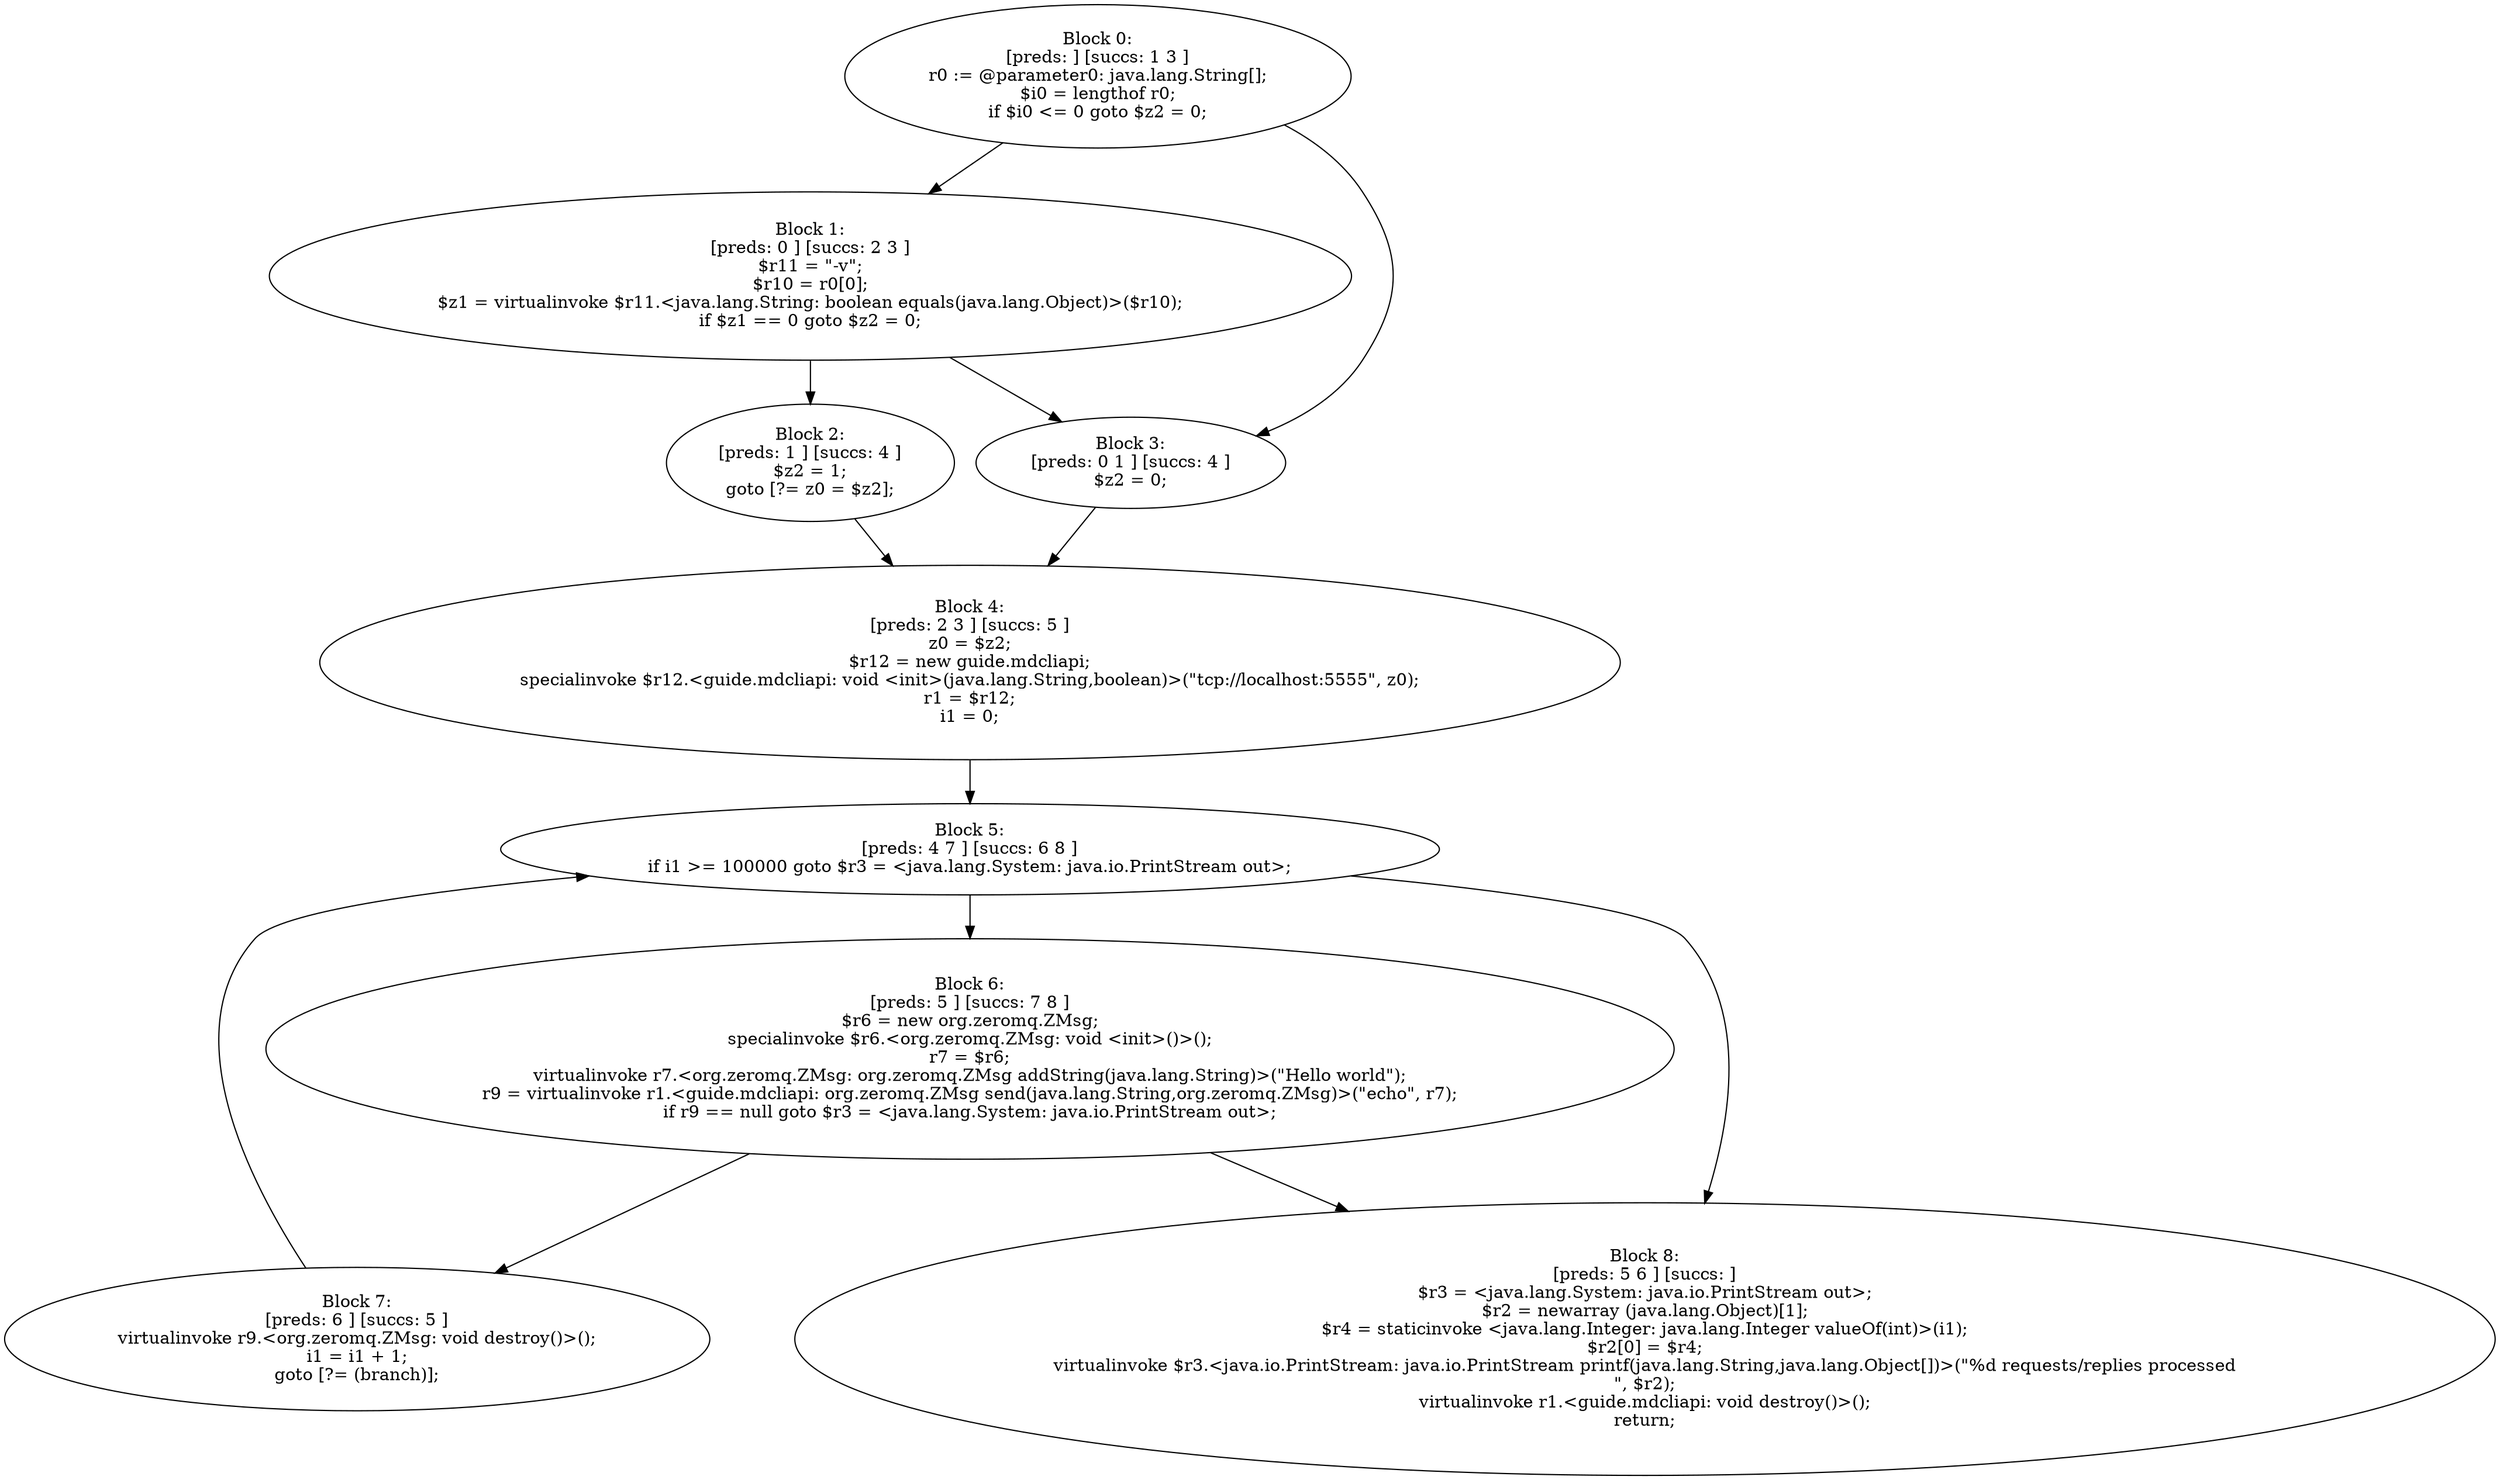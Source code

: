 digraph "unitGraph" {
    "Block 0:
[preds: ] [succs: 1 3 ]
r0 := @parameter0: java.lang.String[];
$i0 = lengthof r0;
if $i0 <= 0 goto $z2 = 0;
"
    "Block 1:
[preds: 0 ] [succs: 2 3 ]
$r11 = \"-v\";
$r10 = r0[0];
$z1 = virtualinvoke $r11.<java.lang.String: boolean equals(java.lang.Object)>($r10);
if $z1 == 0 goto $z2 = 0;
"
    "Block 2:
[preds: 1 ] [succs: 4 ]
$z2 = 1;
goto [?= z0 = $z2];
"
    "Block 3:
[preds: 0 1 ] [succs: 4 ]
$z2 = 0;
"
    "Block 4:
[preds: 2 3 ] [succs: 5 ]
z0 = $z2;
$r12 = new guide.mdcliapi;
specialinvoke $r12.<guide.mdcliapi: void <init>(java.lang.String,boolean)>(\"tcp://localhost:5555\", z0);
r1 = $r12;
i1 = 0;
"
    "Block 5:
[preds: 4 7 ] [succs: 6 8 ]
if i1 >= 100000 goto $r3 = <java.lang.System: java.io.PrintStream out>;
"
    "Block 6:
[preds: 5 ] [succs: 7 8 ]
$r6 = new org.zeromq.ZMsg;
specialinvoke $r6.<org.zeromq.ZMsg: void <init>()>();
r7 = $r6;
virtualinvoke r7.<org.zeromq.ZMsg: org.zeromq.ZMsg addString(java.lang.String)>(\"Hello world\");
r9 = virtualinvoke r1.<guide.mdcliapi: org.zeromq.ZMsg send(java.lang.String,org.zeromq.ZMsg)>(\"echo\", r7);
if r9 == null goto $r3 = <java.lang.System: java.io.PrintStream out>;
"
    "Block 7:
[preds: 6 ] [succs: 5 ]
virtualinvoke r9.<org.zeromq.ZMsg: void destroy()>();
i1 = i1 + 1;
goto [?= (branch)];
"
    "Block 8:
[preds: 5 6 ] [succs: ]
$r3 = <java.lang.System: java.io.PrintStream out>;
$r2 = newarray (java.lang.Object)[1];
$r4 = staticinvoke <java.lang.Integer: java.lang.Integer valueOf(int)>(i1);
$r2[0] = $r4;
virtualinvoke $r3.<java.io.PrintStream: java.io.PrintStream printf(java.lang.String,java.lang.Object[])>(\"%d requests/replies processed\n\", $r2);
virtualinvoke r1.<guide.mdcliapi: void destroy()>();
return;
"
    "Block 0:
[preds: ] [succs: 1 3 ]
r0 := @parameter0: java.lang.String[];
$i0 = lengthof r0;
if $i0 <= 0 goto $z2 = 0;
"->"Block 1:
[preds: 0 ] [succs: 2 3 ]
$r11 = \"-v\";
$r10 = r0[0];
$z1 = virtualinvoke $r11.<java.lang.String: boolean equals(java.lang.Object)>($r10);
if $z1 == 0 goto $z2 = 0;
";
    "Block 0:
[preds: ] [succs: 1 3 ]
r0 := @parameter0: java.lang.String[];
$i0 = lengthof r0;
if $i0 <= 0 goto $z2 = 0;
"->"Block 3:
[preds: 0 1 ] [succs: 4 ]
$z2 = 0;
";
    "Block 1:
[preds: 0 ] [succs: 2 3 ]
$r11 = \"-v\";
$r10 = r0[0];
$z1 = virtualinvoke $r11.<java.lang.String: boolean equals(java.lang.Object)>($r10);
if $z1 == 0 goto $z2 = 0;
"->"Block 2:
[preds: 1 ] [succs: 4 ]
$z2 = 1;
goto [?= z0 = $z2];
";
    "Block 1:
[preds: 0 ] [succs: 2 3 ]
$r11 = \"-v\";
$r10 = r0[0];
$z1 = virtualinvoke $r11.<java.lang.String: boolean equals(java.lang.Object)>($r10);
if $z1 == 0 goto $z2 = 0;
"->"Block 3:
[preds: 0 1 ] [succs: 4 ]
$z2 = 0;
";
    "Block 2:
[preds: 1 ] [succs: 4 ]
$z2 = 1;
goto [?= z0 = $z2];
"->"Block 4:
[preds: 2 3 ] [succs: 5 ]
z0 = $z2;
$r12 = new guide.mdcliapi;
specialinvoke $r12.<guide.mdcliapi: void <init>(java.lang.String,boolean)>(\"tcp://localhost:5555\", z0);
r1 = $r12;
i1 = 0;
";
    "Block 3:
[preds: 0 1 ] [succs: 4 ]
$z2 = 0;
"->"Block 4:
[preds: 2 3 ] [succs: 5 ]
z0 = $z2;
$r12 = new guide.mdcliapi;
specialinvoke $r12.<guide.mdcliapi: void <init>(java.lang.String,boolean)>(\"tcp://localhost:5555\", z0);
r1 = $r12;
i1 = 0;
";
    "Block 4:
[preds: 2 3 ] [succs: 5 ]
z0 = $z2;
$r12 = new guide.mdcliapi;
specialinvoke $r12.<guide.mdcliapi: void <init>(java.lang.String,boolean)>(\"tcp://localhost:5555\", z0);
r1 = $r12;
i1 = 0;
"->"Block 5:
[preds: 4 7 ] [succs: 6 8 ]
if i1 >= 100000 goto $r3 = <java.lang.System: java.io.PrintStream out>;
";
    "Block 5:
[preds: 4 7 ] [succs: 6 8 ]
if i1 >= 100000 goto $r3 = <java.lang.System: java.io.PrintStream out>;
"->"Block 6:
[preds: 5 ] [succs: 7 8 ]
$r6 = new org.zeromq.ZMsg;
specialinvoke $r6.<org.zeromq.ZMsg: void <init>()>();
r7 = $r6;
virtualinvoke r7.<org.zeromq.ZMsg: org.zeromq.ZMsg addString(java.lang.String)>(\"Hello world\");
r9 = virtualinvoke r1.<guide.mdcliapi: org.zeromq.ZMsg send(java.lang.String,org.zeromq.ZMsg)>(\"echo\", r7);
if r9 == null goto $r3 = <java.lang.System: java.io.PrintStream out>;
";
    "Block 5:
[preds: 4 7 ] [succs: 6 8 ]
if i1 >= 100000 goto $r3 = <java.lang.System: java.io.PrintStream out>;
"->"Block 8:
[preds: 5 6 ] [succs: ]
$r3 = <java.lang.System: java.io.PrintStream out>;
$r2 = newarray (java.lang.Object)[1];
$r4 = staticinvoke <java.lang.Integer: java.lang.Integer valueOf(int)>(i1);
$r2[0] = $r4;
virtualinvoke $r3.<java.io.PrintStream: java.io.PrintStream printf(java.lang.String,java.lang.Object[])>(\"%d requests/replies processed\n\", $r2);
virtualinvoke r1.<guide.mdcliapi: void destroy()>();
return;
";
    "Block 6:
[preds: 5 ] [succs: 7 8 ]
$r6 = new org.zeromq.ZMsg;
specialinvoke $r6.<org.zeromq.ZMsg: void <init>()>();
r7 = $r6;
virtualinvoke r7.<org.zeromq.ZMsg: org.zeromq.ZMsg addString(java.lang.String)>(\"Hello world\");
r9 = virtualinvoke r1.<guide.mdcliapi: org.zeromq.ZMsg send(java.lang.String,org.zeromq.ZMsg)>(\"echo\", r7);
if r9 == null goto $r3 = <java.lang.System: java.io.PrintStream out>;
"->"Block 7:
[preds: 6 ] [succs: 5 ]
virtualinvoke r9.<org.zeromq.ZMsg: void destroy()>();
i1 = i1 + 1;
goto [?= (branch)];
";
    "Block 6:
[preds: 5 ] [succs: 7 8 ]
$r6 = new org.zeromq.ZMsg;
specialinvoke $r6.<org.zeromq.ZMsg: void <init>()>();
r7 = $r6;
virtualinvoke r7.<org.zeromq.ZMsg: org.zeromq.ZMsg addString(java.lang.String)>(\"Hello world\");
r9 = virtualinvoke r1.<guide.mdcliapi: org.zeromq.ZMsg send(java.lang.String,org.zeromq.ZMsg)>(\"echo\", r7);
if r9 == null goto $r3 = <java.lang.System: java.io.PrintStream out>;
"->"Block 8:
[preds: 5 6 ] [succs: ]
$r3 = <java.lang.System: java.io.PrintStream out>;
$r2 = newarray (java.lang.Object)[1];
$r4 = staticinvoke <java.lang.Integer: java.lang.Integer valueOf(int)>(i1);
$r2[0] = $r4;
virtualinvoke $r3.<java.io.PrintStream: java.io.PrintStream printf(java.lang.String,java.lang.Object[])>(\"%d requests/replies processed\n\", $r2);
virtualinvoke r1.<guide.mdcliapi: void destroy()>();
return;
";
    "Block 7:
[preds: 6 ] [succs: 5 ]
virtualinvoke r9.<org.zeromq.ZMsg: void destroy()>();
i1 = i1 + 1;
goto [?= (branch)];
"->"Block 5:
[preds: 4 7 ] [succs: 6 8 ]
if i1 >= 100000 goto $r3 = <java.lang.System: java.io.PrintStream out>;
";
}
